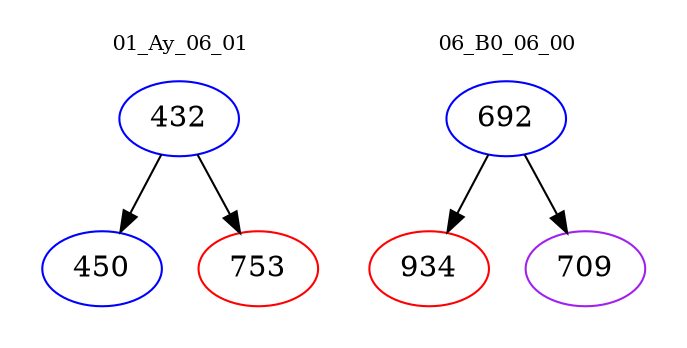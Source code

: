 digraph{
subgraph cluster_0 {
color = white
label = "01_Ay_06_01";
fontsize=10;
T0_432 [label="432", color="blue"]
T0_432 -> T0_450 [color="black"]
T0_450 [label="450", color="blue"]
T0_432 -> T0_753 [color="black"]
T0_753 [label="753", color="red"]
}
subgraph cluster_1 {
color = white
label = "06_B0_06_00";
fontsize=10;
T1_692 [label="692", color="blue"]
T1_692 -> T1_934 [color="black"]
T1_934 [label="934", color="red"]
T1_692 -> T1_709 [color="black"]
T1_709 [label="709", color="purple"]
}
}
